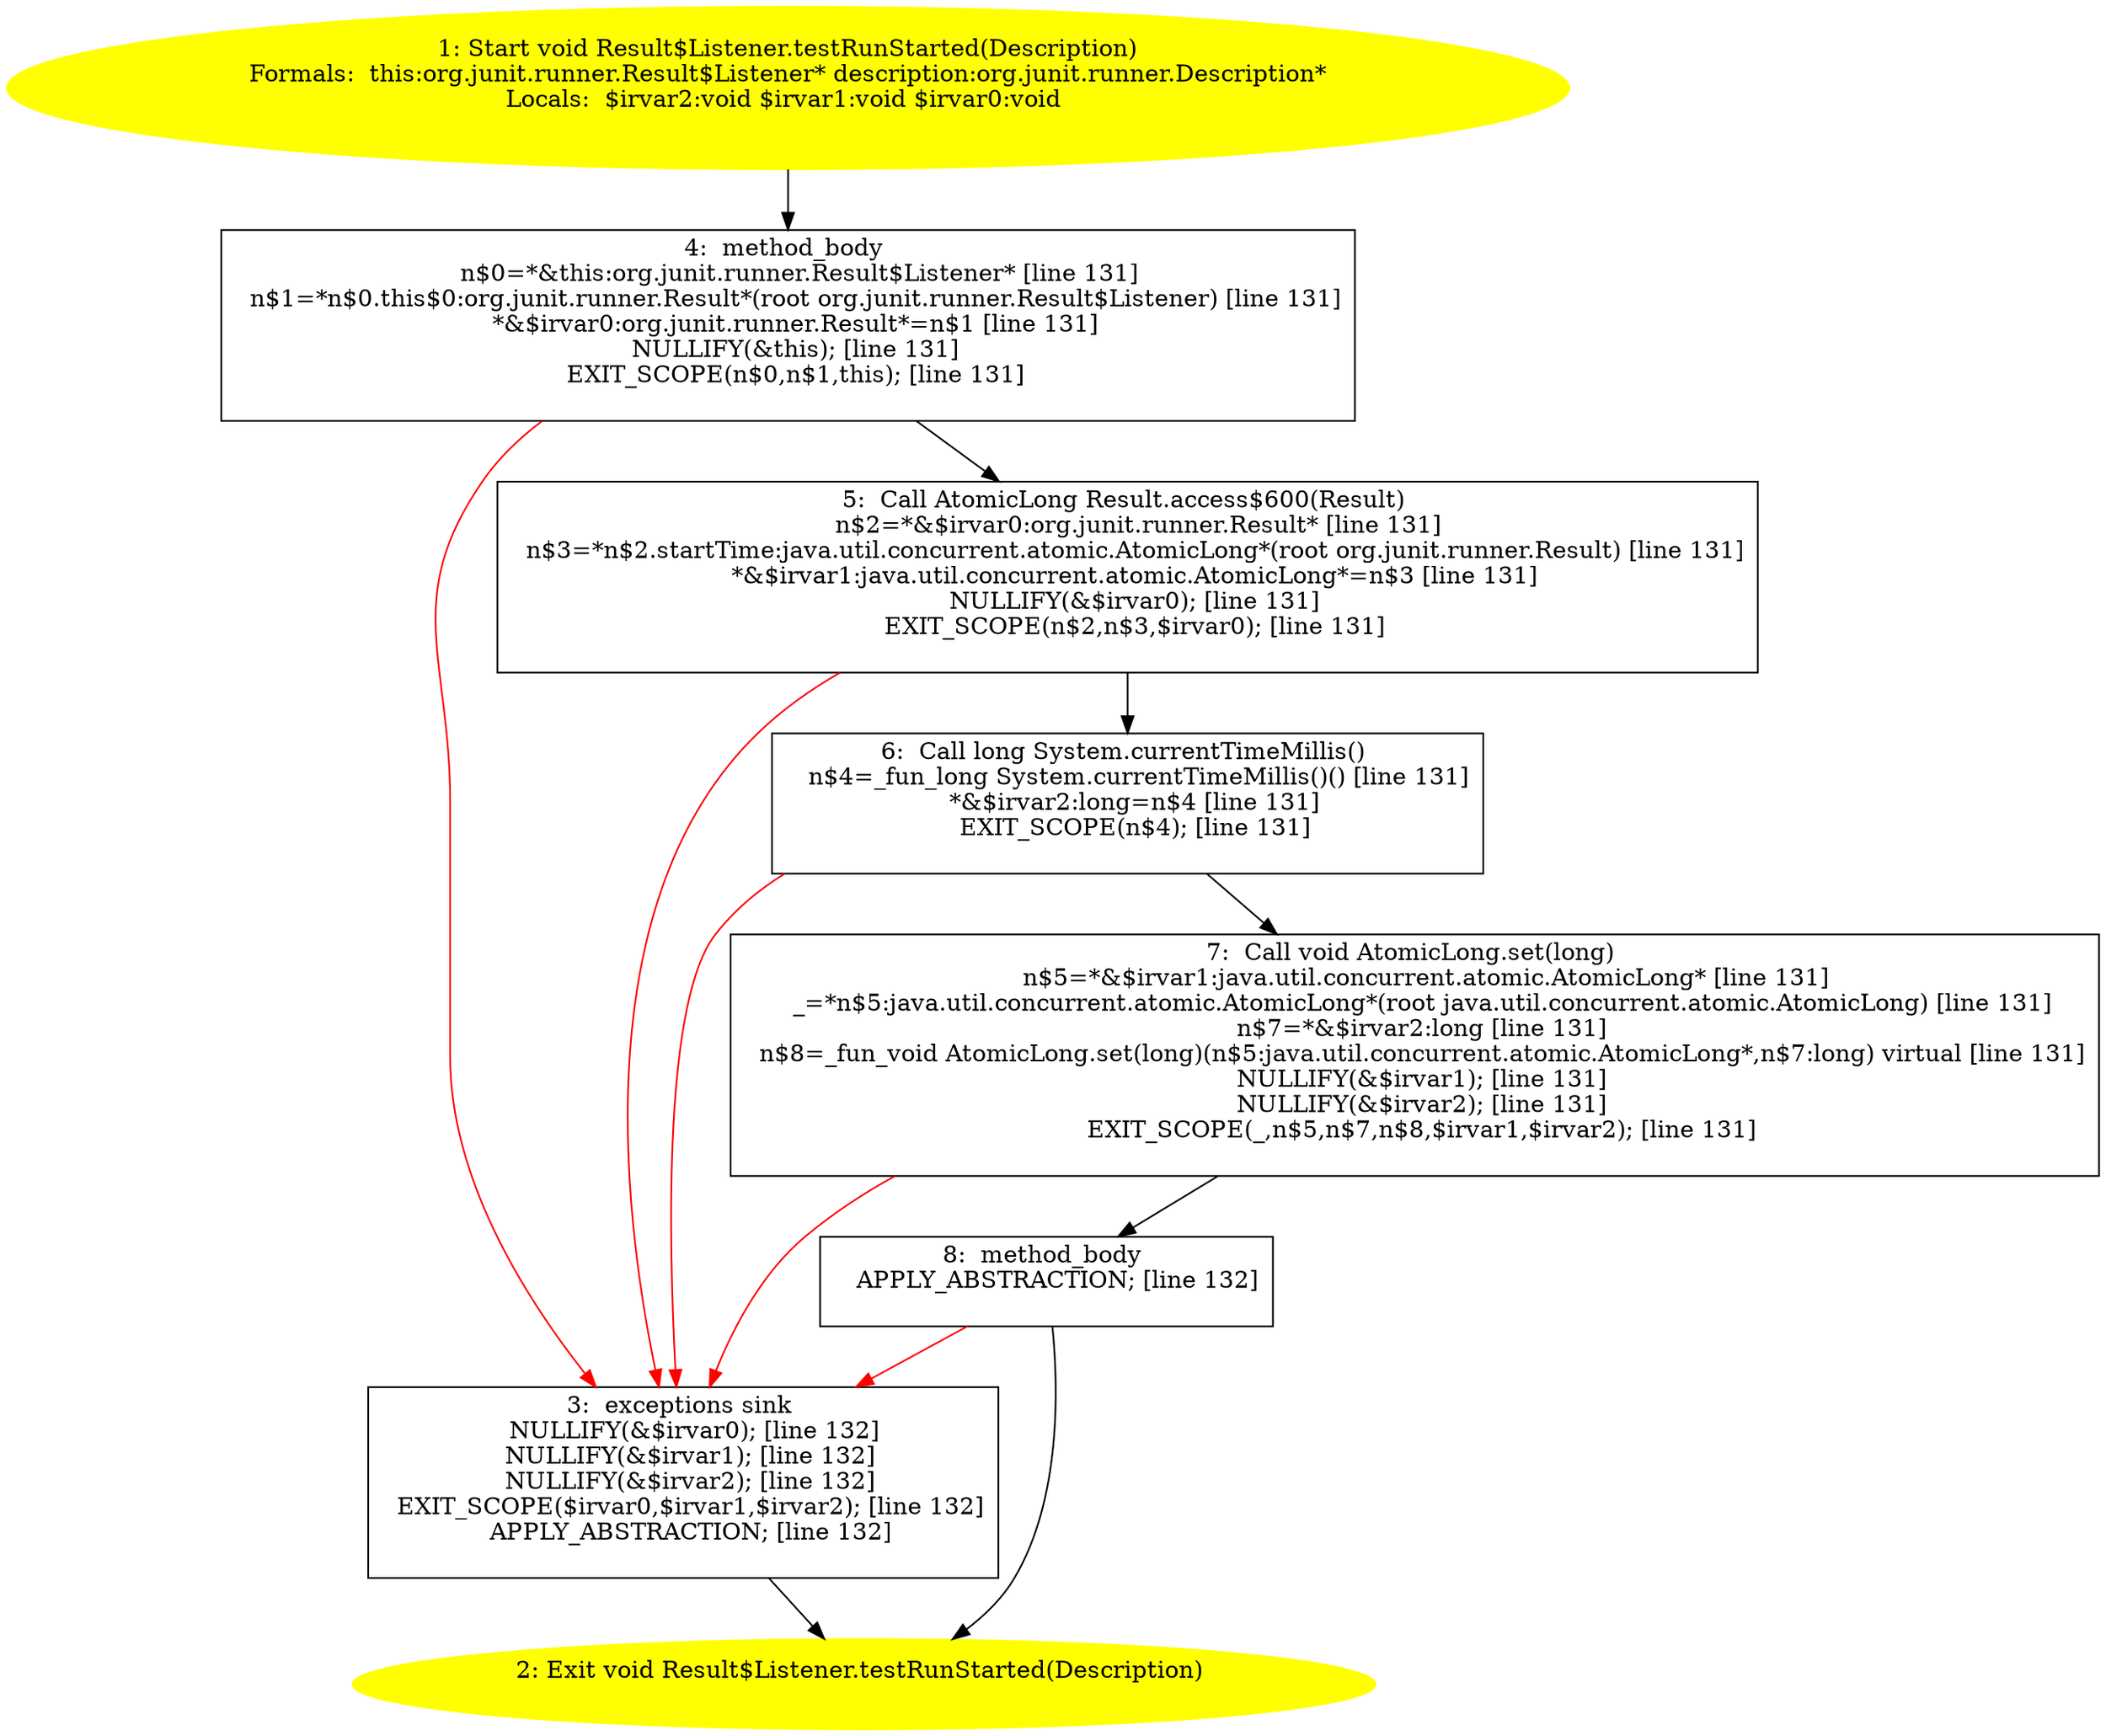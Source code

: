 /* @generated */
digraph cfg {
"org.junit.runner.Result$Listener.testRunStarted(org.junit.runner.Description):void.24614140a224fd7afa52b4a77f8a0b48_1" [label="1: Start void Result$Listener.testRunStarted(Description)\nFormals:  this:org.junit.runner.Result$Listener* description:org.junit.runner.Description*\nLocals:  $irvar2:void $irvar1:void $irvar0:void \n  " color=yellow style=filled]
	

	 "org.junit.runner.Result$Listener.testRunStarted(org.junit.runner.Description):void.24614140a224fd7afa52b4a77f8a0b48_1" -> "org.junit.runner.Result$Listener.testRunStarted(org.junit.runner.Description):void.24614140a224fd7afa52b4a77f8a0b48_4" ;
"org.junit.runner.Result$Listener.testRunStarted(org.junit.runner.Description):void.24614140a224fd7afa52b4a77f8a0b48_2" [label="2: Exit void Result$Listener.testRunStarted(Description) \n  " color=yellow style=filled]
	

"org.junit.runner.Result$Listener.testRunStarted(org.junit.runner.Description):void.24614140a224fd7afa52b4a77f8a0b48_3" [label="3:  exceptions sink \n   NULLIFY(&$irvar0); [line 132]\n  NULLIFY(&$irvar1); [line 132]\n  NULLIFY(&$irvar2); [line 132]\n  EXIT_SCOPE($irvar0,$irvar1,$irvar2); [line 132]\n  APPLY_ABSTRACTION; [line 132]\n " shape="box"]
	

	 "org.junit.runner.Result$Listener.testRunStarted(org.junit.runner.Description):void.24614140a224fd7afa52b4a77f8a0b48_3" -> "org.junit.runner.Result$Listener.testRunStarted(org.junit.runner.Description):void.24614140a224fd7afa52b4a77f8a0b48_2" ;
"org.junit.runner.Result$Listener.testRunStarted(org.junit.runner.Description):void.24614140a224fd7afa52b4a77f8a0b48_4" [label="4:  method_body \n   n$0=*&this:org.junit.runner.Result$Listener* [line 131]\n  n$1=*n$0.this$0:org.junit.runner.Result*(root org.junit.runner.Result$Listener) [line 131]\n  *&$irvar0:org.junit.runner.Result*=n$1 [line 131]\n  NULLIFY(&this); [line 131]\n  EXIT_SCOPE(n$0,n$1,this); [line 131]\n " shape="box"]
	

	 "org.junit.runner.Result$Listener.testRunStarted(org.junit.runner.Description):void.24614140a224fd7afa52b4a77f8a0b48_4" -> "org.junit.runner.Result$Listener.testRunStarted(org.junit.runner.Description):void.24614140a224fd7afa52b4a77f8a0b48_5" ;
	 "org.junit.runner.Result$Listener.testRunStarted(org.junit.runner.Description):void.24614140a224fd7afa52b4a77f8a0b48_4" -> "org.junit.runner.Result$Listener.testRunStarted(org.junit.runner.Description):void.24614140a224fd7afa52b4a77f8a0b48_3" [color="red" ];
"org.junit.runner.Result$Listener.testRunStarted(org.junit.runner.Description):void.24614140a224fd7afa52b4a77f8a0b48_5" [label="5:  Call AtomicLong Result.access$600(Result) \n   n$2=*&$irvar0:org.junit.runner.Result* [line 131]\n  n$3=*n$2.startTime:java.util.concurrent.atomic.AtomicLong*(root org.junit.runner.Result) [line 131]\n  *&$irvar1:java.util.concurrent.atomic.AtomicLong*=n$3 [line 131]\n  NULLIFY(&$irvar0); [line 131]\n  EXIT_SCOPE(n$2,n$3,$irvar0); [line 131]\n " shape="box"]
	

	 "org.junit.runner.Result$Listener.testRunStarted(org.junit.runner.Description):void.24614140a224fd7afa52b4a77f8a0b48_5" -> "org.junit.runner.Result$Listener.testRunStarted(org.junit.runner.Description):void.24614140a224fd7afa52b4a77f8a0b48_6" ;
	 "org.junit.runner.Result$Listener.testRunStarted(org.junit.runner.Description):void.24614140a224fd7afa52b4a77f8a0b48_5" -> "org.junit.runner.Result$Listener.testRunStarted(org.junit.runner.Description):void.24614140a224fd7afa52b4a77f8a0b48_3" [color="red" ];
"org.junit.runner.Result$Listener.testRunStarted(org.junit.runner.Description):void.24614140a224fd7afa52b4a77f8a0b48_6" [label="6:  Call long System.currentTimeMillis() \n   n$4=_fun_long System.currentTimeMillis()() [line 131]\n  *&$irvar2:long=n$4 [line 131]\n  EXIT_SCOPE(n$4); [line 131]\n " shape="box"]
	

	 "org.junit.runner.Result$Listener.testRunStarted(org.junit.runner.Description):void.24614140a224fd7afa52b4a77f8a0b48_6" -> "org.junit.runner.Result$Listener.testRunStarted(org.junit.runner.Description):void.24614140a224fd7afa52b4a77f8a0b48_7" ;
	 "org.junit.runner.Result$Listener.testRunStarted(org.junit.runner.Description):void.24614140a224fd7afa52b4a77f8a0b48_6" -> "org.junit.runner.Result$Listener.testRunStarted(org.junit.runner.Description):void.24614140a224fd7afa52b4a77f8a0b48_3" [color="red" ];
"org.junit.runner.Result$Listener.testRunStarted(org.junit.runner.Description):void.24614140a224fd7afa52b4a77f8a0b48_7" [label="7:  Call void AtomicLong.set(long) \n   n$5=*&$irvar1:java.util.concurrent.atomic.AtomicLong* [line 131]\n  _=*n$5:java.util.concurrent.atomic.AtomicLong*(root java.util.concurrent.atomic.AtomicLong) [line 131]\n  n$7=*&$irvar2:long [line 131]\n  n$8=_fun_void AtomicLong.set(long)(n$5:java.util.concurrent.atomic.AtomicLong*,n$7:long) virtual [line 131]\n  NULLIFY(&$irvar1); [line 131]\n  NULLIFY(&$irvar2); [line 131]\n  EXIT_SCOPE(_,n$5,n$7,n$8,$irvar1,$irvar2); [line 131]\n " shape="box"]
	

	 "org.junit.runner.Result$Listener.testRunStarted(org.junit.runner.Description):void.24614140a224fd7afa52b4a77f8a0b48_7" -> "org.junit.runner.Result$Listener.testRunStarted(org.junit.runner.Description):void.24614140a224fd7afa52b4a77f8a0b48_8" ;
	 "org.junit.runner.Result$Listener.testRunStarted(org.junit.runner.Description):void.24614140a224fd7afa52b4a77f8a0b48_7" -> "org.junit.runner.Result$Listener.testRunStarted(org.junit.runner.Description):void.24614140a224fd7afa52b4a77f8a0b48_3" [color="red" ];
"org.junit.runner.Result$Listener.testRunStarted(org.junit.runner.Description):void.24614140a224fd7afa52b4a77f8a0b48_8" [label="8:  method_body \n   APPLY_ABSTRACTION; [line 132]\n " shape="box"]
	

	 "org.junit.runner.Result$Listener.testRunStarted(org.junit.runner.Description):void.24614140a224fd7afa52b4a77f8a0b48_8" -> "org.junit.runner.Result$Listener.testRunStarted(org.junit.runner.Description):void.24614140a224fd7afa52b4a77f8a0b48_2" ;
	 "org.junit.runner.Result$Listener.testRunStarted(org.junit.runner.Description):void.24614140a224fd7afa52b4a77f8a0b48_8" -> "org.junit.runner.Result$Listener.testRunStarted(org.junit.runner.Description):void.24614140a224fd7afa52b4a77f8a0b48_3" [color="red" ];
}
